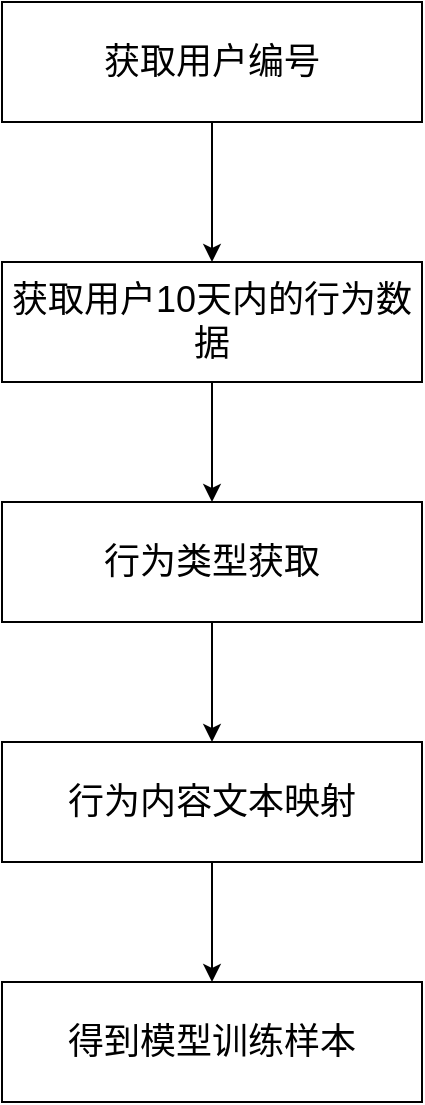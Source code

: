 <mxfile version="24.2.2" type="github">
  <diagram name="第 1 页" id="g1sN9jPEAtrTvIhcXv-d">
    <mxGraphModel dx="1647" dy="838" grid="1" gridSize="10" guides="1" tooltips="1" connect="1" arrows="1" fold="1" page="1" pageScale="1" pageWidth="827" pageHeight="1169" math="0" shadow="0">
      <root>
        <mxCell id="0" />
        <mxCell id="1" parent="0" />
        <mxCell id="8aUICM4-uKmYA9IZO1OV-1" value="" style="edgeStyle=orthogonalEdgeStyle;rounded=0;orthogonalLoop=1;jettySize=auto;html=1;fontSize=18;" parent="1" source="8aUICM4-uKmYA9IZO1OV-2" target="8aUICM4-uKmYA9IZO1OV-4" edge="1">
          <mxGeometry relative="1" as="geometry" />
        </mxCell>
        <mxCell id="8aUICM4-uKmYA9IZO1OV-2" value="获取用户编号" style="rounded=0;whiteSpace=wrap;html=1;fontSize=18;" parent="1" vertex="1">
          <mxGeometry x="40" y="340" width="210" height="60" as="geometry" />
        </mxCell>
        <mxCell id="8aUICM4-uKmYA9IZO1OV-3" value="" style="edgeStyle=orthogonalEdgeStyle;rounded=0;orthogonalLoop=1;jettySize=auto;html=1;fontSize=18;" parent="1" source="8aUICM4-uKmYA9IZO1OV-4" target="8aUICM4-uKmYA9IZO1OV-6" edge="1">
          <mxGeometry relative="1" as="geometry" />
        </mxCell>
        <mxCell id="8aUICM4-uKmYA9IZO1OV-4" value="获取用户10天内的&lt;span style=&quot;background-color: initial;&quot;&gt;行为数据&lt;/span&gt;" style="rounded=0;whiteSpace=wrap;html=1;fontSize=18;" parent="1" vertex="1">
          <mxGeometry x="40" y="470" width="210" height="60" as="geometry" />
        </mxCell>
        <mxCell id="8aUICM4-uKmYA9IZO1OV-5" value="" style="edgeStyle=orthogonalEdgeStyle;rounded=0;orthogonalLoop=1;jettySize=auto;html=1;fontSize=18;" parent="1" source="8aUICM4-uKmYA9IZO1OV-6" target="8aUICM4-uKmYA9IZO1OV-7" edge="1">
          <mxGeometry relative="1" as="geometry" />
        </mxCell>
        <mxCell id="8aUICM4-uKmYA9IZO1OV-6" value="行为类型获取" style="rounded=0;whiteSpace=wrap;html=1;fontSize=18;" parent="1" vertex="1">
          <mxGeometry x="40" y="590" width="210" height="60" as="geometry" />
        </mxCell>
        <mxCell id="8aUICM4-uKmYA9IZO1OV-9" value="" style="edgeStyle=orthogonalEdgeStyle;rounded=0;orthogonalLoop=1;jettySize=auto;html=1;fontSize=18;" parent="1" source="8aUICM4-uKmYA9IZO1OV-7" target="8aUICM4-uKmYA9IZO1OV-8" edge="1">
          <mxGeometry relative="1" as="geometry" />
        </mxCell>
        <mxCell id="8aUICM4-uKmYA9IZO1OV-7" value="行为内容文本映射" style="rounded=0;whiteSpace=wrap;html=1;fontSize=18;" parent="1" vertex="1">
          <mxGeometry x="40" y="710" width="210" height="60" as="geometry" />
        </mxCell>
        <mxCell id="8aUICM4-uKmYA9IZO1OV-8" value="得到模型训练&lt;span style=&quot;background-color: initial;&quot;&gt;样本&lt;/span&gt;" style="rounded=0;whiteSpace=wrap;html=1;fontSize=18;" parent="1" vertex="1">
          <mxGeometry x="40" y="830" width="210" height="60" as="geometry" />
        </mxCell>
      </root>
    </mxGraphModel>
  </diagram>
</mxfile>
